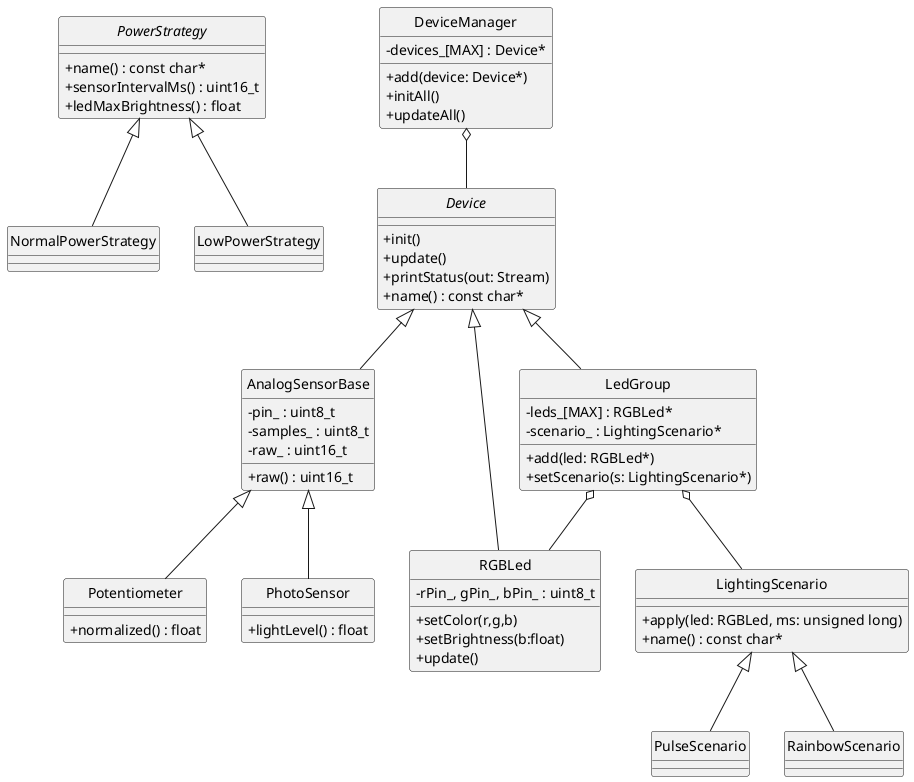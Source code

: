 @startuml Practical1
skinparam classAttributeIconSize 0
hide circle

interface PowerStrategy {
  +name() : const char*
  +sensorIntervalMs() : uint16_t
  +ledMaxBrightness() : float
}
class NormalPowerStrategy
class LowPowerStrategy
PowerStrategy <|-- NormalPowerStrategy
PowerStrategy <|-- LowPowerStrategy

abstract class Device {
  +init()
  +update()
  +printStatus(out: Stream)
  +name() : const char*
}

class AnalogSensorBase {
  -pin_ : uint8_t
  -samples_ : uint8_t
  -raw_ : uint16_t
  +raw() : uint16_t
}
Device <|-- AnalogSensorBase
AnalogSensorBase <|-- Potentiometer
AnalogSensorBase <|-- PhotoSensor

class Potentiometer {
  +normalized() : float
}
class PhotoSensor {
  +lightLevel() : float
}

class RGBLed {
  -rPin_, gPin_, bPin_ : uint8_t
  +setColor(r,g,b)
  +setBrightness(b:float)
  +update()
}
Device <|-- RGBLed

class LightingScenario {
  +apply(led: RGBLed, ms: unsigned long)
  +name() : const char*
}
LightingScenario <|-- PulseScenario
LightingScenario <|-- RainbowScenario

class LedGroup {
  -leds_[MAX] : RGBLed*
  -scenario_ : LightingScenario*
  +add(led: RGBLed*)
  +setScenario(s: LightingScenario*)
}
Device <|-- LedGroup
LedGroup o-- RGBLed
LedGroup o-- LightingScenario

class DeviceManager {
  -devices_[MAX] : Device*
  +add(device: Device*)
  +initAll()
  +updateAll()
}
DeviceManager o-- Device

@enduml
